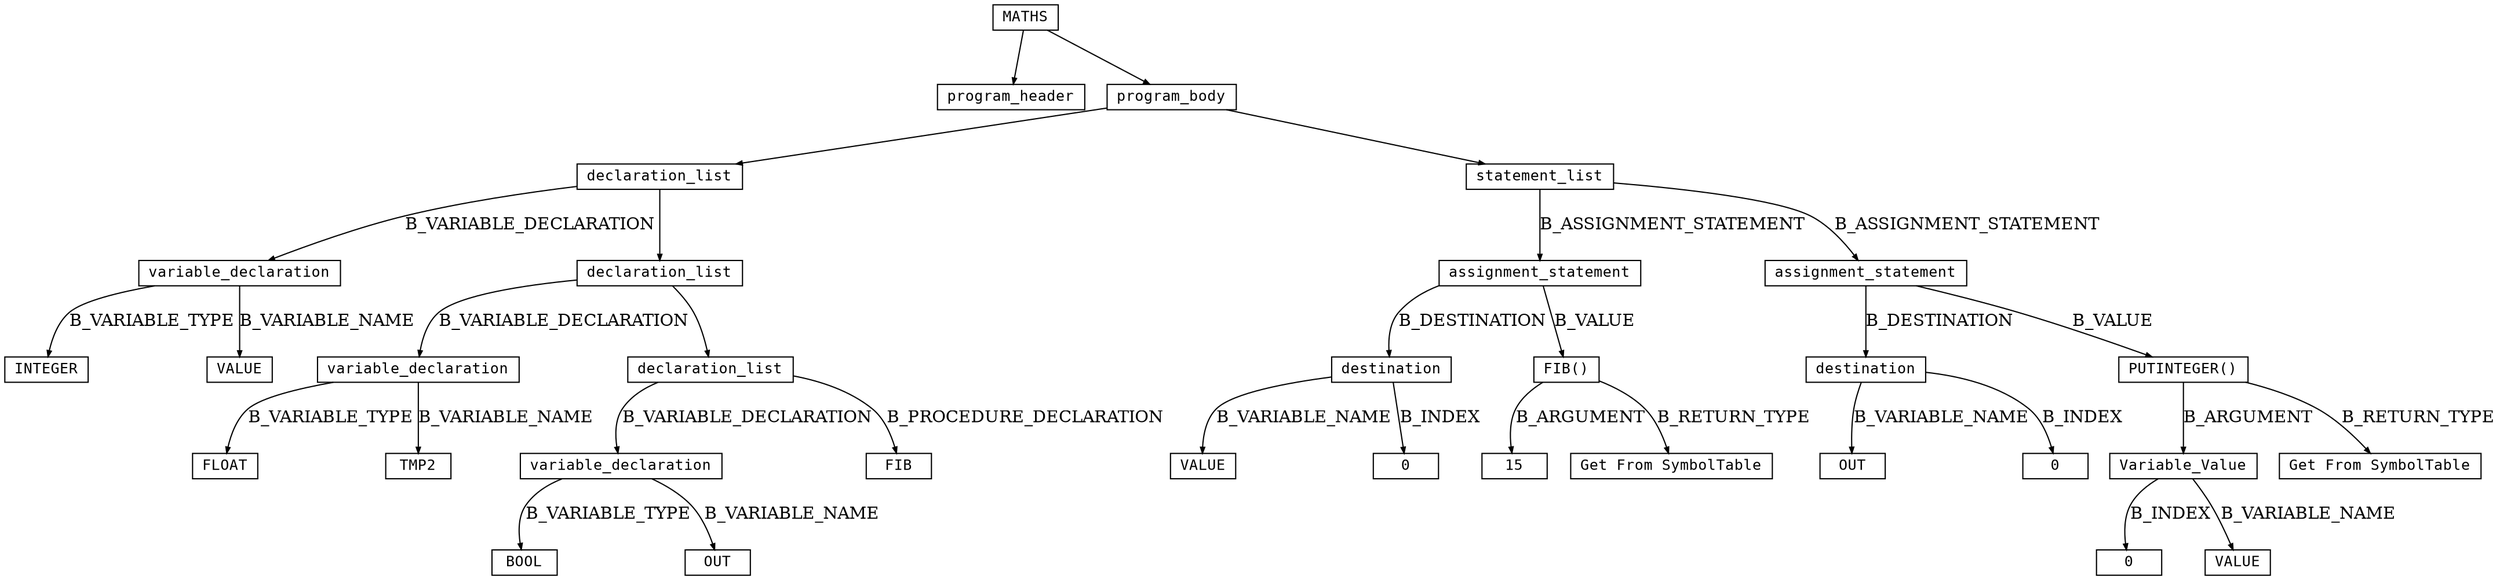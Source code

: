 digraph parsetree {
  node [shape=box, fontsize=12, fontname="Courier", height=.1];
  ranksep=.6;
  edge [arrowsize=.5]
  node1 [label="MATHS"]
  node2 [label="program_header"]
  node1 -> node2 [ label= "" ];
  node3 [label="program_body"]
  node1 -> node3 [ label= "" ];
  node4 [label="declaration_list"]
  node3 -> node4 [ label= "" ];
  node5 [label="statement_list"]
  node3 -> node5 [ label= "" ];
  node6 [label="variable_declaration"]
  node4 -> node6 [ label= "B_VARIABLE_DECLARATION" ];
  node7 [label="declaration_list"]
  node4 -> node7 [ label= "" ];
  node8 [label="assignment_statement"]
  node5 -> node8 [ label= "B_ASSIGNMENT_STATEMENT" ];
  node9 [label="assignment_statement"]
  node5 -> node9 [ label= "B_ASSIGNMENT_STATEMENT" ];
  node10 [label="INTEGER"]
  node6 -> node10 [ label= "B_VARIABLE_TYPE" ];
  node11 [label="VALUE"]
  node6 -> node11 [ label= "B_VARIABLE_NAME" ];
  node12 [label="variable_declaration"]
  node7 -> node12 [ label= "B_VARIABLE_DECLARATION" ];
  node13 [label="declaration_list"]
  node7 -> node13 [ label= "" ];
  node14 [label="destination"]
  node8 -> node14 [ label= "B_DESTINATION" ];
  node15 [label="FIB()"]
  node8 -> node15 [ label= "B_VALUE" ];
  node16 [label="destination"]
  node9 -> node16 [ label= "B_DESTINATION" ];
  node17 [label="PUTINTEGER()"]
  node9 -> node17 [ label= "B_VALUE" ];
  node18 [label="FLOAT"]
  node12 -> node18 [ label= "B_VARIABLE_TYPE" ];
  node19 [label="TMP2"]
  node12 -> node19 [ label= "B_VARIABLE_NAME" ];
  node20 [label="variable_declaration"]
  node13 -> node20 [ label= "B_VARIABLE_DECLARATION" ];
  node21 [label="FIB"]
  node13 -> node21 [ label= "B_PROCEDURE_DECLARATION" ];
  node22 [label="VALUE"]
  node14 -> node22 [ label= "B_VARIABLE_NAME" ];
  node23 [label="0"]
  node14 -> node23 [ label= "B_INDEX" ];
  node24 [label="15"]
  node15 -> node24 [ label= "B_ARGUMENT" ];
  node25 [label="Get From SymbolTable"]
  node15 -> node25 [ label= "B_RETURN_TYPE" ];
  node26 [label="OUT"]
  node16 -> node26 [ label= "B_VARIABLE_NAME" ];
  node27 [label="0"]
  node16 -> node27 [ label= "B_INDEX" ];
  node28 [label="Variable_Value"]
  node17 -> node28 [ label= "B_ARGUMENT" ];
  node29 [label="Get From SymbolTable"]
  node17 -> node29 [ label= "B_RETURN_TYPE" ];
  node30 [label="BOOL"]
  node20 -> node30 [ label= "B_VARIABLE_TYPE" ];
  node31 [label="OUT"]
  node20 -> node31 [ label= "B_VARIABLE_NAME" ];
  node32 [label="0"]
  node28 -> node32 [ label= "B_INDEX" ];
  node33 [label="VALUE"]
  node28 -> node33 [ label= "B_VARIABLE_NAME" ];
}
